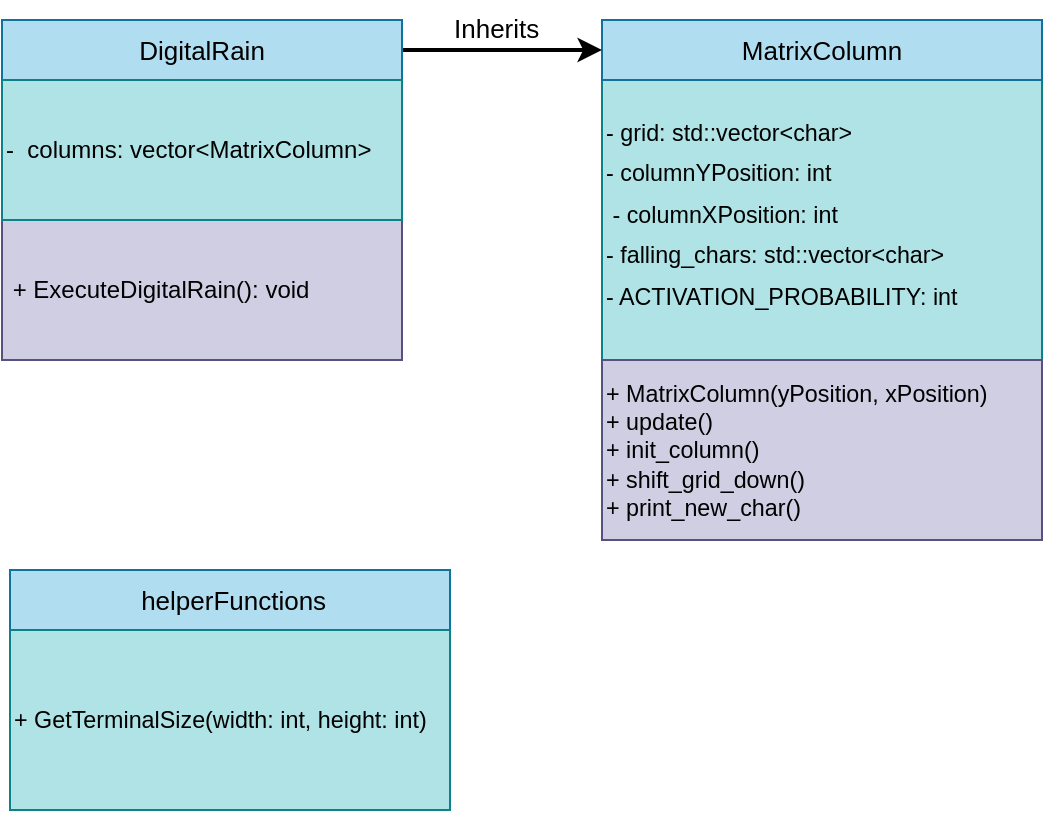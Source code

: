 <mxfile version="26.0.4">
  <diagram name="Page-1" id="_7pLlShB3S5cmW3fV5yR">
    <mxGraphModel dx="1049" dy="580" grid="1" gridSize="10" guides="1" tooltips="1" connect="1" arrows="1" fold="1" page="1" pageScale="1" pageWidth="827" pageHeight="1169" math="0" shadow="0">
      <root>
        <mxCell id="0" />
        <mxCell id="1" parent="0" />
        <mxCell id="Qz1WO6FvaBmOyX3FeWTq-13" value="&lt;span style=&quot;&quot;&gt;&lt;font style=&quot;font-size: 14px;&quot;&gt;&lt;sup&gt;- grid: std::vector&amp;lt;char&amp;gt;&amp;nbsp; &amp;nbsp;&lt;/sup&gt;&lt;/font&gt;&lt;/span&gt;&lt;div&gt;&lt;font style=&quot;font-size: 14px;&quot;&gt;&lt;sup&gt;&lt;span style=&quot;&quot;&gt;- columnYPosition: int&amp;nbsp;&lt;/span&gt;&lt;span style=&quot;&quot;&gt;&lt;/span&gt;&lt;/sup&gt;&lt;/font&gt;&lt;/div&gt;&lt;div&gt;&lt;font style=&quot;font-size: 14px;&quot;&gt;&lt;sup&gt;&lt;span style=&quot;&quot;&gt;&amp;nbsp;- columnXPosition: int&amp;nbsp;&amp;nbsp;&lt;/span&gt;&lt;span style=&quot;&quot;&gt;&lt;/span&gt;&lt;/sup&gt;&lt;/font&gt;&lt;/div&gt;&lt;div&gt;&lt;span style=&quot;&quot;&gt;&lt;font style=&quot;font-size: 14px;&quot;&gt;&lt;sup&gt;- falling_chars: std::vector&amp;lt;char&amp;gt;&lt;/sup&gt;&lt;/font&gt;&lt;/span&gt;&lt;/div&gt;&lt;div&gt;&lt;span style=&quot;&quot;&gt;&lt;font style=&quot;font-size: 14px;&quot;&gt;&lt;sup&gt;- ACTIVATION_PROBABILITY: int&amp;nbsp;&lt;/sup&gt;&lt;/font&gt;&lt;/span&gt;&lt;/div&gt;" style="rounded=0;whiteSpace=wrap;html=1;align=left;fillColor=#b0e3e6;strokeColor=#0e8088;" vertex="1" parent="1">
          <mxGeometry x="430" y="220" width="220" height="140" as="geometry" />
        </mxCell>
        <mxCell id="Qz1WO6FvaBmOyX3FeWTq-16" value="&lt;div style=&quot;text-align: left;&quot;&gt;&lt;font style=&quot;&quot;&gt;&lt;font style=&quot;font-size: 13px;&quot;&gt;&amp;nbsp;&lt;font style=&quot;&quot;&gt;MatrixColumn&amp;nbsp;&lt;/font&gt;&lt;/font&gt;&lt;/font&gt;&lt;/div&gt;" style="rounded=0;whiteSpace=wrap;html=1;fillColor=#b1ddf0;strokeColor=#10739e;" vertex="1" parent="1">
          <mxGeometry x="430" y="190" width="220" height="30" as="geometry" />
        </mxCell>
        <mxCell id="Qz1WO6FvaBmOyX3FeWTq-19" value="&lt;span style=&quot;font-size: 11.667px;&quot;&gt;+ MatrixColumn(y&lt;/span&gt;&lt;span style=&quot;font-size: 11.667px;&quot;&gt;Position&lt;/span&gt;&lt;span style=&quot;font-size: 11.667px;&quot;&gt;, xPosition)&lt;/span&gt;&lt;div&gt;&lt;span style=&quot;font-size: 11.667px;&quot;&gt;+ update()&amp;nbsp; &amp;nbsp;&lt;/span&gt;&lt;/div&gt;&lt;div&gt;&lt;span style=&quot;font-size: 11.667px;&quot;&gt;+ init_column()&amp;nbsp; &amp;nbsp; &amp;nbsp;&amp;nbsp;&lt;/span&gt;&lt;/div&gt;&lt;div&gt;&lt;span style=&quot;font-size: 11.667px;&quot;&gt;+ shift_grid_down()&amp;nbsp;&lt;/span&gt;&lt;/div&gt;&lt;div&gt;&lt;span style=&quot;font-size: 11.667px;&quot;&gt;+ print_new_char()&amp;nbsp;&lt;/span&gt;&lt;/div&gt;" style="rounded=0;whiteSpace=wrap;html=1;align=left;fillColor=#d0cee2;strokeColor=#56517e;" vertex="1" parent="1">
          <mxGeometry x="430" y="360" width="220" height="90" as="geometry" />
        </mxCell>
        <mxCell id="Qz1WO6FvaBmOyX3FeWTq-28" style="edgeStyle=orthogonalEdgeStyle;rounded=0;orthogonalLoop=1;jettySize=auto;html=1;exitX=1;exitY=0.5;exitDx=0;exitDy=0;entryX=0;entryY=0.5;entryDx=0;entryDy=0;strokeWidth=2;" edge="1" parent="1" source="Qz1WO6FvaBmOyX3FeWTq-20" target="Qz1WO6FvaBmOyX3FeWTq-16">
          <mxGeometry relative="1" as="geometry" />
        </mxCell>
        <mxCell id="Qz1WO6FvaBmOyX3FeWTq-20" value="&lt;div style=&quot;text-align: left;&quot;&gt;&lt;span style=&quot;font-size: 13px;&quot;&gt;DigitalRain&lt;/span&gt;&lt;/div&gt;" style="rounded=0;whiteSpace=wrap;html=1;fillColor=#b1ddf0;strokeColor=#10739e;" vertex="1" parent="1">
          <mxGeometry x="130" y="190" width="200" height="30" as="geometry" />
        </mxCell>
        <mxCell id="Qz1WO6FvaBmOyX3FeWTq-21" value="&amp;nbsp;+ ExecuteDigitalRain(): void" style="rounded=0;whiteSpace=wrap;html=1;align=left;fillColor=#d0cee2;strokeColor=#56517e;" vertex="1" parent="1">
          <mxGeometry x="130" y="290" width="200" height="70" as="geometry" />
        </mxCell>
        <mxCell id="Qz1WO6FvaBmOyX3FeWTq-23" value="&lt;div style=&quot;text-align: left;&quot;&gt;&lt;font style=&quot;&quot;&gt;&lt;font style=&quot;font-size: 13px;&quot;&gt;&amp;nbsp;&lt;font style=&quot;&quot;&gt;helperFunctions&lt;/font&gt;&lt;/font&gt;&lt;/font&gt;&lt;/div&gt;" style="rounded=0;whiteSpace=wrap;html=1;fillColor=#b1ddf0;strokeColor=#10739e;" vertex="1" parent="1">
          <mxGeometry x="134" y="465" width="220" height="30" as="geometry" />
        </mxCell>
        <mxCell id="Qz1WO6FvaBmOyX3FeWTq-24" value="&lt;span style=&quot;font-size: 11.667px;&quot;&gt;+ GetTerminalSize(width: int, height: int)&lt;/span&gt;" style="rounded=0;whiteSpace=wrap;html=1;align=left;fillColor=#b0e3e6;strokeColor=#0e8088;" vertex="1" parent="1">
          <mxGeometry x="134" y="495" width="220" height="90" as="geometry" />
        </mxCell>
        <mxCell id="Qz1WO6FvaBmOyX3FeWTq-25" value="&lt;div&gt;&lt;span style=&quot;background-color: transparent; color: light-dark(rgb(0, 0, 0), rgb(255, 255, 255));&quot;&gt;-&amp;nbsp; columns: vector&amp;lt;MatrixColumn&amp;gt;&lt;/span&gt;&amp;nbsp; &amp;nbsp;&lt;/div&gt;" style="rounded=0;whiteSpace=wrap;html=1;align=left;fillColor=#b0e3e6;strokeColor=#0e8088;" vertex="1" parent="1">
          <mxGeometry x="130" y="220" width="200" height="70" as="geometry" />
        </mxCell>
        <mxCell id="Qz1WO6FvaBmOyX3FeWTq-29" value="&lt;span style=&quot;font-size: 13px;&quot;&gt;Inherits&lt;/span&gt;" style="text;whiteSpace=wrap;html=1;" vertex="1" parent="1">
          <mxGeometry x="354" y="180" width="120" height="40" as="geometry" />
        </mxCell>
      </root>
    </mxGraphModel>
  </diagram>
</mxfile>
